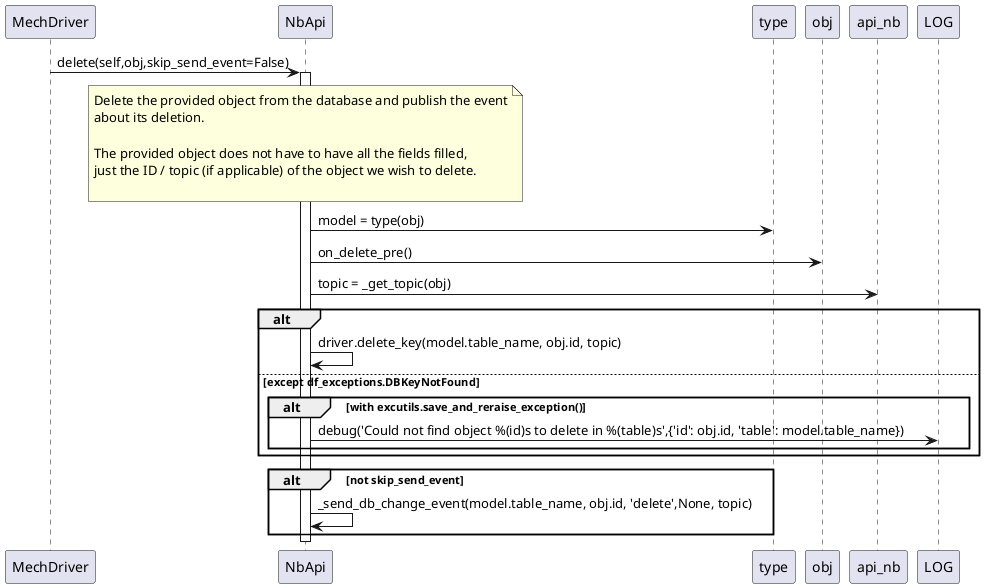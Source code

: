 @startuml delete obj
MechDriver->NbApi:delete(self,obj,skip_send_event=False)
activate NbApi
note over NbApi
    Delete the provided object from the database and publish the event
    about its deletion.

    The provided object does not have to have all the fields filled,
    just the ID / topic (if applicable) of the object we wish to delete.

end note
NbApi->type:model = type(obj)
NbApi->obj:on_delete_pre()
NbApi->api_nb:topic = _get_topic(obj)
alt
    NbApi->NbApi:driver.delete_key(model.table_name, obj.id, topic)
else except df_exceptions.DBKeyNotFound
    alt with excutils.save_and_reraise_exception()
        NbApi->LOG:debug('Could not find object %(id)s to delete in %(table)s',{'id': obj.id, 'table': model.table_name})
    end
end
alt not skip_send_event
    NbApi->NbApi:_send_db_change_event(model.table_name, obj.id, 'delete',None, topic)
end
deactivate
@enduml